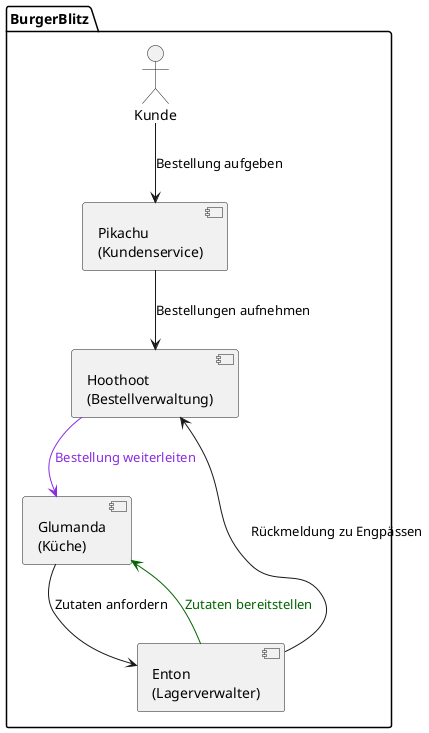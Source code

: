 @startuml
package "BurgerBlitz" {
    actor Kunde

    component "Pikachu\n(Kundenservice)" as Pikachu
    component "Hoothoot\n(Bestellverwaltung)" as Hoothoot
    component "Glumanda\n(Küche)" as Glumanda
    component "Enton\n(Lagerverwalter)" as Enton

    Kunde --> Pikachu : Bestellung aufgeben
    Pikachu --> Hoothoot : Bestellungen aufnehmen
    Hoothoot -[#8A2BE2]-> Glumanda : <color:#8A2BE2>Bestellung weiterleiten
    Glumanda --> Enton : Zutaten anfordern
    Enton -[#006400]-> Glumanda : <color:#006400>Zutaten bereitstellen
    Hoothoot <-- Enton : Rückmeldung zu Engpässen
}
@enduml